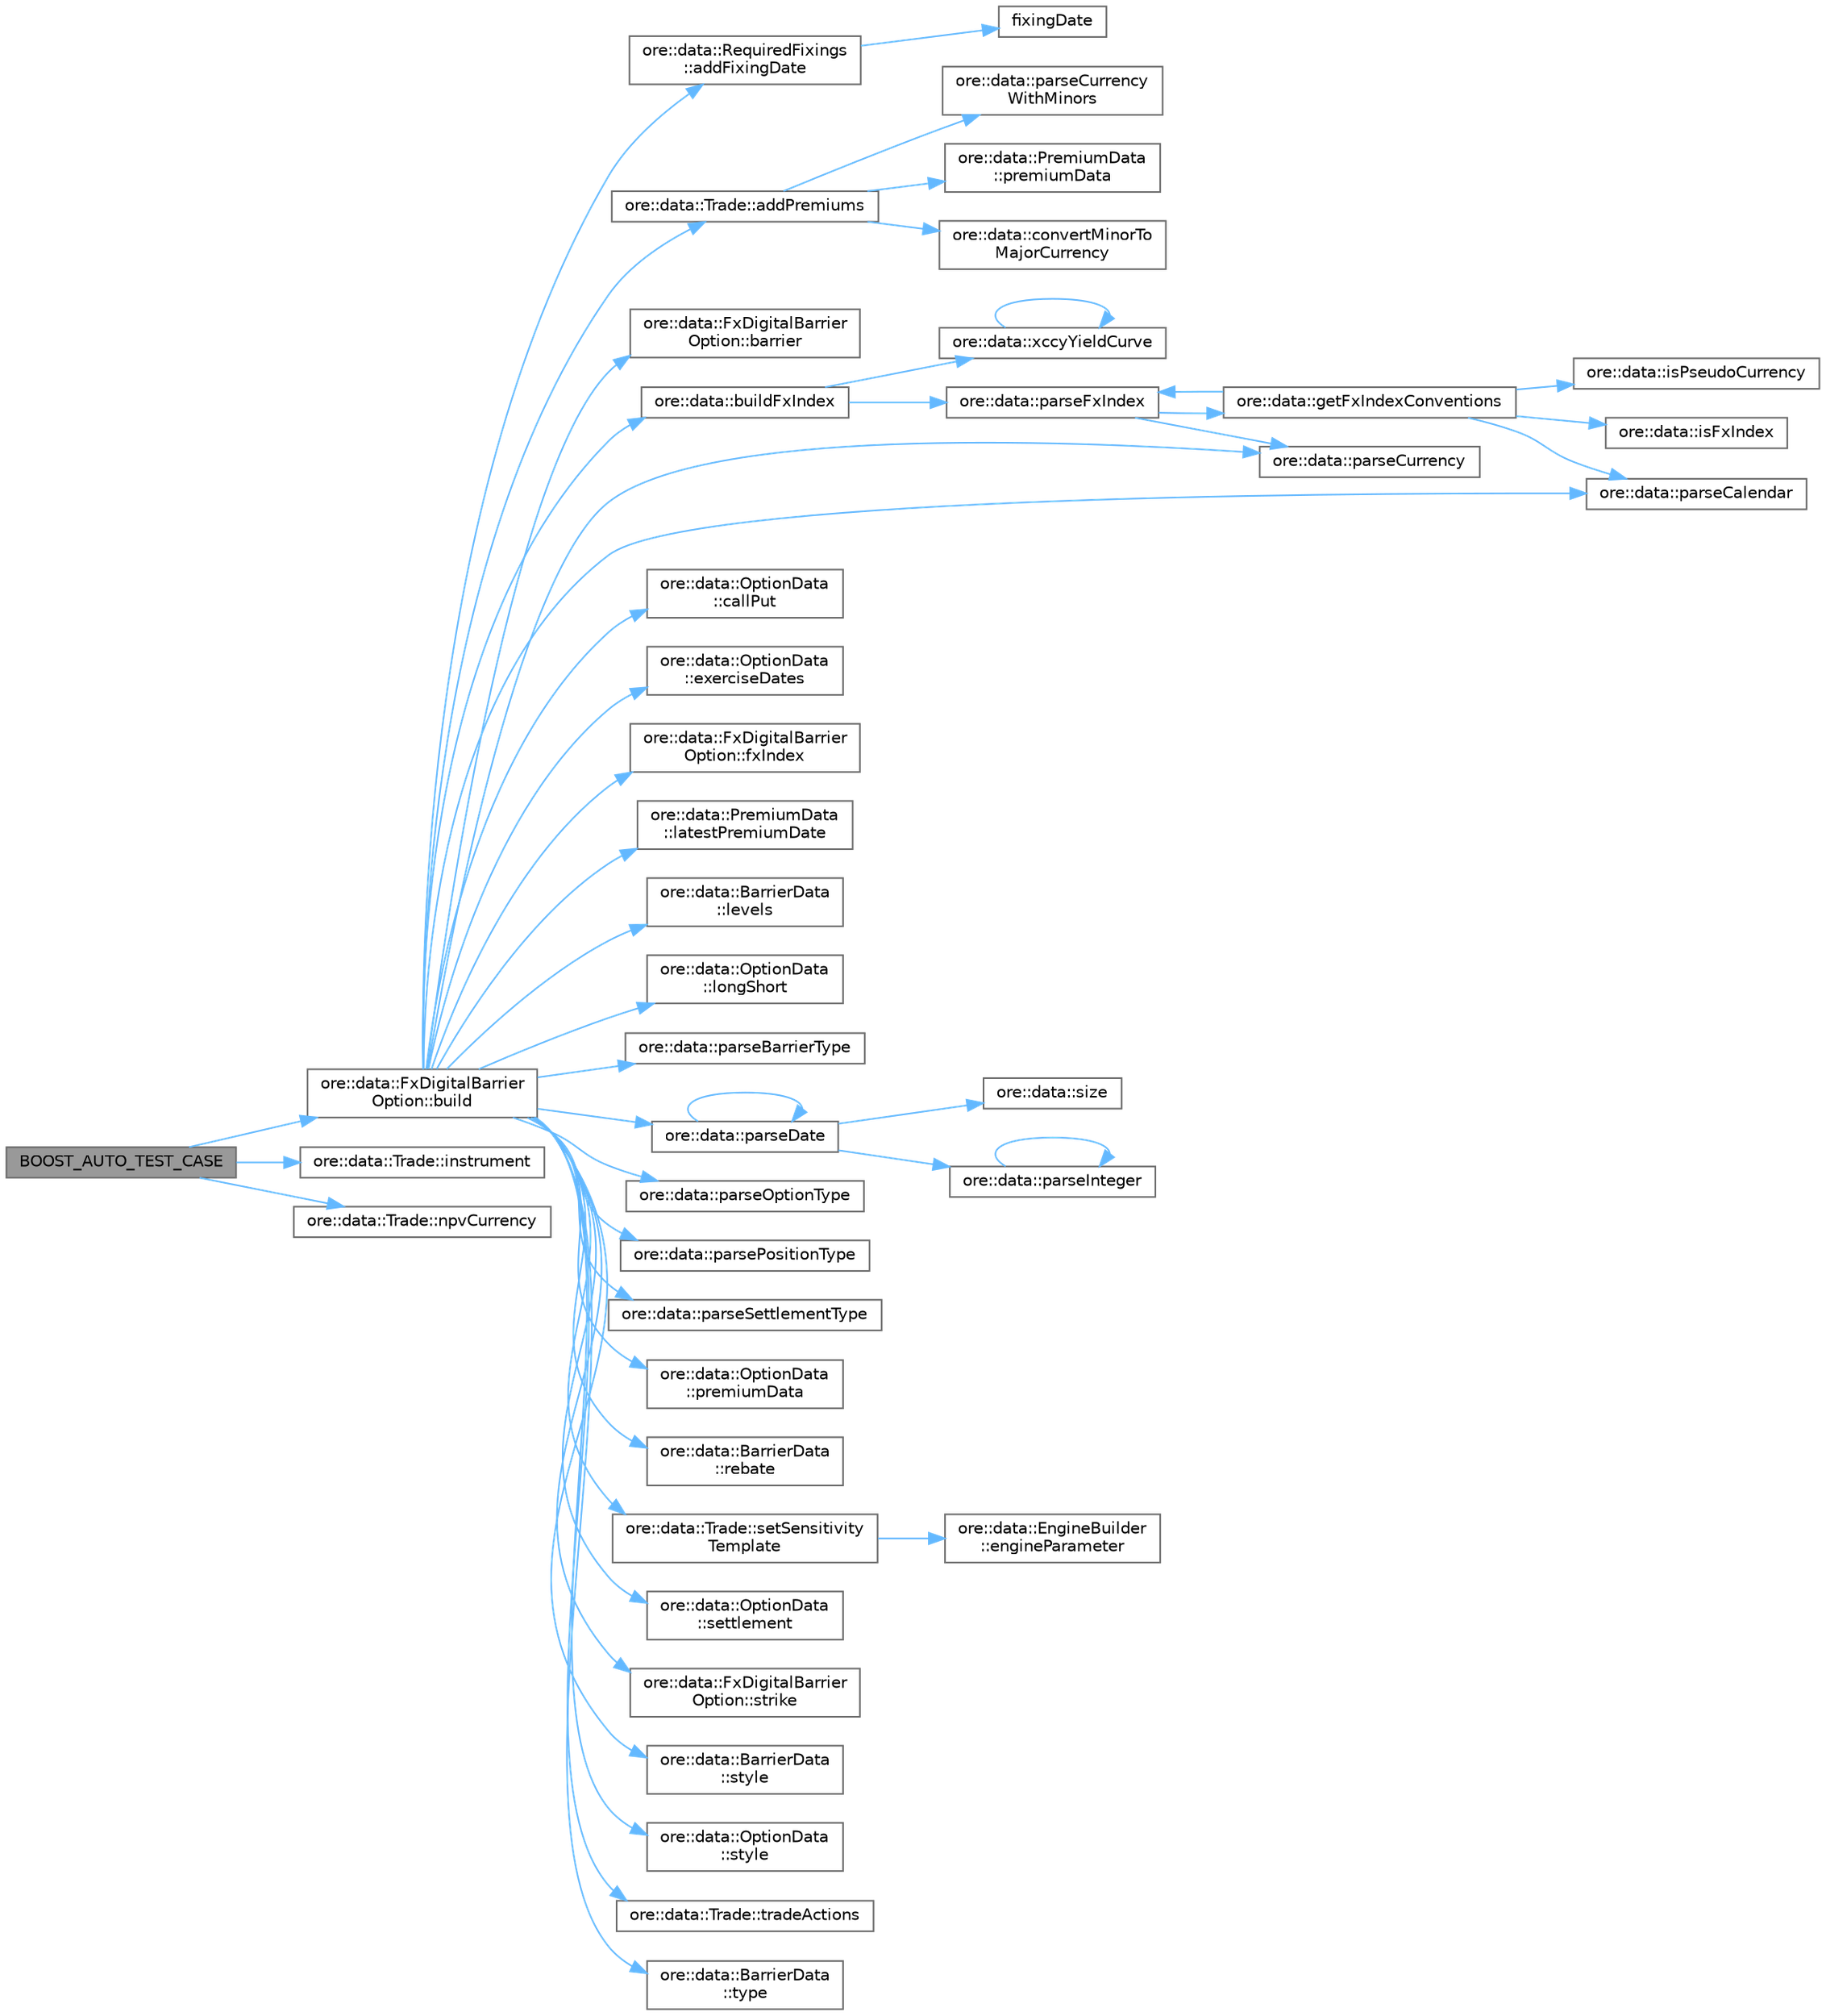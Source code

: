 digraph "BOOST_AUTO_TEST_CASE"
{
 // INTERACTIVE_SVG=YES
 // LATEX_PDF_SIZE
  bgcolor="transparent";
  edge [fontname=Helvetica,fontsize=10,labelfontname=Helvetica,labelfontsize=10];
  node [fontname=Helvetica,fontsize=10,shape=box,height=0.2,width=0.4];
  rankdir="LR";
  Node1 [label="BOOST_AUTO_TEST_CASE",height=0.2,width=0.4,color="gray40", fillcolor="grey60", style="filled", fontcolor="black",tooltip=" "];
  Node1 -> Node2 [color="steelblue1",style="solid"];
  Node2 [label="ore::data::FxDigitalBarrier\lOption::build",height=0.2,width=0.4,color="grey40", fillcolor="white", style="filled",URL="$classore_1_1data_1_1_fx_digital_barrier_option.html#af7b69d5b18d278257927e32b10a23ee6",tooltip="Build QuantLib/QuantExt instrument, link pricing engine."];
  Node2 -> Node3 [color="steelblue1",style="solid"];
  Node3 [label="ore::data::RequiredFixings\l::addFixingDate",height=0.2,width=0.4,color="grey40", fillcolor="white", style="filled",URL="$classore_1_1data_1_1_required_fixings.html#ab7dfe7e5dd7a3d8d8f67fc9096a3c57d",tooltip=" "];
  Node3 -> Node4 [color="steelblue1",style="solid"];
  Node4 [label="fixingDate",height=0.2,width=0.4,color="grey40", fillcolor="white", style="filled",URL="C:/dev/ORE/documentation/QuantExt/doc/quantext.tag$namespace_quant_ext_1_1_zero_inflation.html#a57de786c1c8988b6da9d354282b4b370",tooltip=" "];
  Node2 -> Node5 [color="steelblue1",style="solid"];
  Node5 [label="ore::data::Trade::addPremiums",height=0.2,width=0.4,color="grey40", fillcolor="white", style="filled",URL="$classore_1_1data_1_1_trade.html#a775ea85ca706b8f39e0b3c24a1262b57",tooltip=" "];
  Node5 -> Node6 [color="steelblue1",style="solid"];
  Node6 [label="ore::data::convertMinorTo\lMajorCurrency",height=0.2,width=0.4,color="grey40", fillcolor="white", style="filled",URL="$group__utilities.html#ga63a24b69574b9f0dc9f49cddbcaa242e",tooltip="Convert a value from a minor ccy to major."];
  Node5 -> Node7 [color="steelblue1",style="solid"];
  Node7 [label="ore::data::parseCurrency\lWithMinors",height=0.2,width=0.4,color="grey40", fillcolor="white", style="filled",URL="$group__utilities.html#ga5816082aca07feca7ec905758bd09392",tooltip="Convert text to QuantLib::Currency."];
  Node5 -> Node8 [color="steelblue1",style="solid"];
  Node8 [label="ore::data::PremiumData\l::premiumData",height=0.2,width=0.4,color="grey40", fillcolor="white", style="filled",URL="$classore_1_1data_1_1_premium_data.html#a123c02cf2a8c6d52ae16203dbde172fa",tooltip=" "];
  Node2 -> Node9 [color="steelblue1",style="solid"];
  Node9 [label="ore::data::FxDigitalBarrier\lOption::barrier",height=0.2,width=0.4,color="grey40", fillcolor="white", style="filled",URL="$classore_1_1data_1_1_fx_digital_barrier_option.html#a1c358c97a8920ec5f7ad00767f7520b8",tooltip=" "];
  Node2 -> Node10 [color="steelblue1",style="solid"];
  Node10 [label="ore::data::buildFxIndex",height=0.2,width=0.4,color="grey40", fillcolor="white", style="filled",URL="$namespaceore_1_1data.html#ae313b95f8a3ab32f9ef5fbb83ac3254f",tooltip=" "];
  Node10 -> Node11 [color="steelblue1",style="solid"];
  Node11 [label="ore::data::parseFxIndex",height=0.2,width=0.4,color="grey40", fillcolor="white", style="filled",URL="$group__utilities.html#ga4c161c978377952d86a509a855e564b6",tooltip="Convert std::string to QuantExt::FxIndex."];
  Node11 -> Node12 [color="steelblue1",style="solid"];
  Node12 [label="ore::data::getFxIndexConventions",height=0.2,width=0.4,color="grey40", fillcolor="white", style="filled",URL="$namespaceore_1_1data.html#a924eb5d1881d31c82ac8abbdc15a5027",tooltip=" "];
  Node12 -> Node13 [color="steelblue1",style="solid"];
  Node13 [label="ore::data::isFxIndex",height=0.2,width=0.4,color="grey40", fillcolor="white", style="filled",URL="$namespaceore_1_1data.html#a123e19b0fac4f5124a8c26bad300de0e",tooltip=" "];
  Node12 -> Node14 [color="steelblue1",style="solid"];
  Node14 [label="ore::data::isPseudoCurrency",height=0.2,width=0.4,color="grey40", fillcolor="white", style="filled",URL="$group__utilities.html#gac0cf10eef45b9d706e29e7eb2ddddc90",tooltip="check for pseudo currency = precious metal or crypto currency *‍/"];
  Node12 -> Node15 [color="steelblue1",style="solid"];
  Node15 [label="ore::data::parseCalendar",height=0.2,width=0.4,color="grey40", fillcolor="white", style="filled",URL="$group__utilities.html#ga0f72d6fcccae10a674bdcd5095200f14",tooltip="Convert text to QuantLib::Calendar."];
  Node12 -> Node11 [color="steelblue1",style="solid"];
  Node11 -> Node16 [color="steelblue1",style="solid"];
  Node16 [label="ore::data::parseCurrency",height=0.2,width=0.4,color="grey40", fillcolor="white", style="filled",URL="$group__utilities.html#ga6e9e781a58e78200301c76161589fc7b",tooltip="Convert text to QuantLib::Currency."];
  Node10 -> Node17 [color="steelblue1",style="solid"];
  Node17 [label="ore::data::xccyYieldCurve",height=0.2,width=0.4,color="grey40", fillcolor="white", style="filled",URL="$namespaceore_1_1data.html#a02864b97f8a5f61c74d6b78ca65d7c30",tooltip=" "];
  Node17 -> Node17 [color="steelblue1",style="solid"];
  Node2 -> Node18 [color="steelblue1",style="solid"];
  Node18 [label="ore::data::OptionData\l::callPut",height=0.2,width=0.4,color="grey40", fillcolor="white", style="filled",URL="$classore_1_1data_1_1_option_data.html#a26e655a989f3bd0e0fd895fd3bd50497",tooltip=" "];
  Node2 -> Node19 [color="steelblue1",style="solid"];
  Node19 [label="ore::data::OptionData\l::exerciseDates",height=0.2,width=0.4,color="grey40", fillcolor="white", style="filled",URL="$classore_1_1data_1_1_option_data.html#af82897aa671c01e0988878f1476ef9b8",tooltip=" "];
  Node2 -> Node20 [color="steelblue1",style="solid"];
  Node20 [label="ore::data::FxDigitalBarrier\lOption::fxIndex",height=0.2,width=0.4,color="grey40", fillcolor="white", style="filled",URL="$classore_1_1data_1_1_fx_digital_barrier_option.html#a99d0d1556268d45c3fa2895fcad219de",tooltip=" "];
  Node2 -> Node21 [color="steelblue1",style="solid"];
  Node21 [label="ore::data::PremiumData\l::latestPremiumDate",height=0.2,width=0.4,color="grey40", fillcolor="white", style="filled",URL="$classore_1_1data_1_1_premium_data.html#a598752f30f469e9e4decec69bc4feff1",tooltip=" "];
  Node2 -> Node22 [color="steelblue1",style="solid"];
  Node22 [label="ore::data::BarrierData\l::levels",height=0.2,width=0.4,color="grey40", fillcolor="white", style="filled",URL="$classore_1_1data_1_1_barrier_data.html#adf36fc42a1b0663a77133c9a5a7cef32",tooltip=" "];
  Node2 -> Node23 [color="steelblue1",style="solid"];
  Node23 [label="ore::data::OptionData\l::longShort",height=0.2,width=0.4,color="grey40", fillcolor="white", style="filled",URL="$classore_1_1data_1_1_option_data.html#a50b9f07b1c2bd1b4fea7f2e7da7fdb2b",tooltip=" "];
  Node2 -> Node24 [color="steelblue1",style="solid"];
  Node24 [label="ore::data::parseBarrierType",height=0.2,width=0.4,color="grey40", fillcolor="white", style="filled",URL="$group__utilities.html#gab90425924b36d115487ef18cc4578df6",tooltip="Convert std::string to QuantLib::BarrierType."];
  Node2 -> Node15 [color="steelblue1",style="solid"];
  Node2 -> Node16 [color="steelblue1",style="solid"];
  Node2 -> Node25 [color="steelblue1",style="solid"];
  Node25 [label="ore::data::parseDate",height=0.2,width=0.4,color="grey40", fillcolor="white", style="filled",URL="$group__utilities.html#ga59b5fdda574d90facae95dec2d13040d",tooltip="Convert std::string to QuantLib::Date."];
  Node25 -> Node25 [color="steelblue1",style="solid"];
  Node25 -> Node26 [color="steelblue1",style="solid"];
  Node26 [label="ore::data::parseInteger",height=0.2,width=0.4,color="grey40", fillcolor="white", style="filled",URL="$group__utilities.html#gaecd67eda4fb5f4859bb8f6d383547721",tooltip="Convert text to QuantLib::Integer."];
  Node26 -> Node26 [color="steelblue1",style="solid"];
  Node25 -> Node27 [color="steelblue1",style="solid"];
  Node27 [label="ore::data::size",height=0.2,width=0.4,color="grey40", fillcolor="white", style="filled",URL="$namespaceore_1_1data.html#a777e216dee6069b548bb87da7152699e",tooltip=" "];
  Node2 -> Node28 [color="steelblue1",style="solid"];
  Node28 [label="ore::data::parseOptionType",height=0.2,width=0.4,color="grey40", fillcolor="white", style="filled",URL="$group__utilities.html#gafba82f05ecaf8827537fb3144f436002",tooltip="Convert text to QuantLib::Option::Type."];
  Node2 -> Node29 [color="steelblue1",style="solid"];
  Node29 [label="ore::data::parsePositionType",height=0.2,width=0.4,color="grey40", fillcolor="white", style="filled",URL="$group__utilities.html#ga71937c757a73b33221be6ce6a8046839",tooltip="Convert text to QuantLib::Position::Type."];
  Node2 -> Node30 [color="steelblue1",style="solid"];
  Node30 [label="ore::data::parseSettlementType",height=0.2,width=0.4,color="grey40", fillcolor="white", style="filled",URL="$group__utilities.html#gaedc713e911316c8eb473fdaf83fcfaa6",tooltip="Convert text to QuantLib::Settlement::Type."];
  Node2 -> Node31 [color="steelblue1",style="solid"];
  Node31 [label="ore::data::OptionData\l::premiumData",height=0.2,width=0.4,color="grey40", fillcolor="white", style="filled",URL="$classore_1_1data_1_1_option_data.html#adcb66e32b32e9b291c5a6f37e82c5692",tooltip=" "];
  Node2 -> Node32 [color="steelblue1",style="solid"];
  Node32 [label="ore::data::BarrierData\l::rebate",height=0.2,width=0.4,color="grey40", fillcolor="white", style="filled",URL="$classore_1_1data_1_1_barrier_data.html#a6ca526fc90592d85399bfe2f8d25e943",tooltip=" "];
  Node2 -> Node33 [color="steelblue1",style="solid"];
  Node33 [label="ore::data::Trade::setSensitivity\lTemplate",height=0.2,width=0.4,color="grey40", fillcolor="white", style="filled",URL="$classore_1_1data_1_1_trade.html#a788e0abfac5089ac015b7d71dbda25e3",tooltip=" "];
  Node33 -> Node34 [color="steelblue1",style="solid"];
  Node34 [label="ore::data::EngineBuilder\l::engineParameter",height=0.2,width=0.4,color="grey40", fillcolor="white", style="filled",URL="$classore_1_1data_1_1_engine_builder.html#a9d7654707f3b935dcf6a7b19df70c085",tooltip=" "];
  Node2 -> Node35 [color="steelblue1",style="solid"];
  Node35 [label="ore::data::OptionData\l::settlement",height=0.2,width=0.4,color="grey40", fillcolor="white", style="filled",URL="$classore_1_1data_1_1_option_data.html#a77098ad5025357188934116cfc632fd3",tooltip=" "];
  Node2 -> Node36 [color="steelblue1",style="solid"];
  Node36 [label="ore::data::FxDigitalBarrier\lOption::strike",height=0.2,width=0.4,color="grey40", fillcolor="white", style="filled",URL="$classore_1_1data_1_1_fx_digital_barrier_option.html#a0cf325fd0df5c52b6592e893267f63bc",tooltip=" "];
  Node2 -> Node37 [color="steelblue1",style="solid"];
  Node37 [label="ore::data::BarrierData\l::style",height=0.2,width=0.4,color="grey40", fillcolor="white", style="filled",URL="$classore_1_1data_1_1_barrier_data.html#ae143fa0dd11e454b02ab99b15a5f41e0",tooltip=" "];
  Node2 -> Node38 [color="steelblue1",style="solid"];
  Node38 [label="ore::data::OptionData\l::style",height=0.2,width=0.4,color="grey40", fillcolor="white", style="filled",URL="$classore_1_1data_1_1_option_data.html#a657c7d1172af0024c7594ad4082a040e",tooltip=" "];
  Node2 -> Node39 [color="steelblue1",style="solid"];
  Node39 [label="ore::data::Trade::tradeActions",height=0.2,width=0.4,color="grey40", fillcolor="white", style="filled",URL="$classore_1_1data_1_1_trade.html#a009f004d62a7bce6dd0e870f8389cd85",tooltip="Set the trade actions."];
  Node2 -> Node40 [color="steelblue1",style="solid"];
  Node40 [label="ore::data::BarrierData\l::type",height=0.2,width=0.4,color="grey40", fillcolor="white", style="filled",URL="$classore_1_1data_1_1_barrier_data.html#a4acb75b8abcd83a41915c116edbd003c",tooltip=" "];
  Node1 -> Node41 [color="steelblue1",style="solid"];
  Node41 [label="ore::data::Trade::instrument",height=0.2,width=0.4,color="grey40", fillcolor="white", style="filled",URL="$classore_1_1data_1_1_trade.html#ab3d8229601e97b4e292049439f105630",tooltip=" "];
  Node1 -> Node42 [color="steelblue1",style="solid"];
  Node42 [label="ore::data::Trade::npvCurrency",height=0.2,width=0.4,color="grey40", fillcolor="white", style="filled",URL="$classore_1_1data_1_1_trade.html#ab608f905cf0f396c76743c3b3198a768",tooltip=" "];
}
